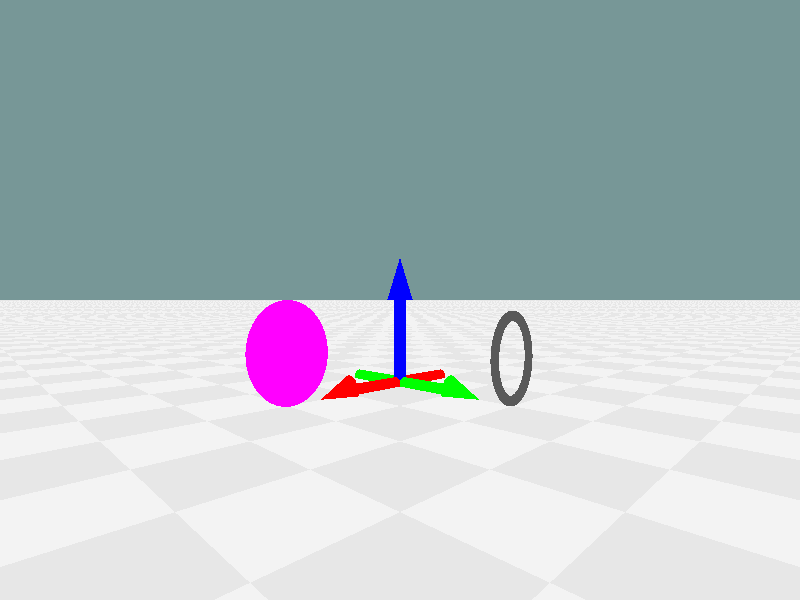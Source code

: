 #include "colors.inc"
#include "shapes.inc"
#include "textures.inc"

camera {
	up z
	right y * 16 / 9
	sky z
	location <5, 5, 1>
	look_at <-1, -1, 1>
}

light_source { <0, 1, 1> color White }

torus {
	0.4, 0.05
	translate <0, 2, 0.45>
	texture {
		pigment { color rgb <0.1, 0.1, 0.1> }
		finish { phong 0.5 }
	}
}

sphere {
	<2, 0, 1.5 - (clock * 2 - 1) * (clock * 2 - 1)>, 0.5
	texture {
		pigment { color Magenta }
		finish { phong 0.5 }
	}
}

plane {
	z, 0
	pigment {
		checker
			color rgb <0.8, 0.8, 0.8>
			color rgb <0.9, 0.9, 0.9>
	}
}

merge {
	cylinder {
		<-1, 0, 0>, <1, 0, 0>, 0.1
		pigment {
			color Red
		}
	}
	cylinder {
		<0, -1, 0>, <0, 1, 0>, 0.1
		pigment {
			color Green
		}
	}
	cylinder {
		<0, 0, -1>, <0, 0, 1>, 0.1
		pigment {
			color Blue
		}
	}
	cone {
		<1, 0, 0>, 0.2
		<1.5, 0, 0>, 0
		pigment {
			color Red
		}
	}
	cone {
		<0, 1, 0>, 0.2
		<0, 1.5, 0>, 0
		pigment {
			color Green
		}
	}
	cone {
		<0, 0, 1>, 0.2
		<0, 0, 1.5>, 0
		pigment {
			color Blue
		}
	}
}

background { color DarkSlateGrey }

light_source { <2, 2, 2> color White }
